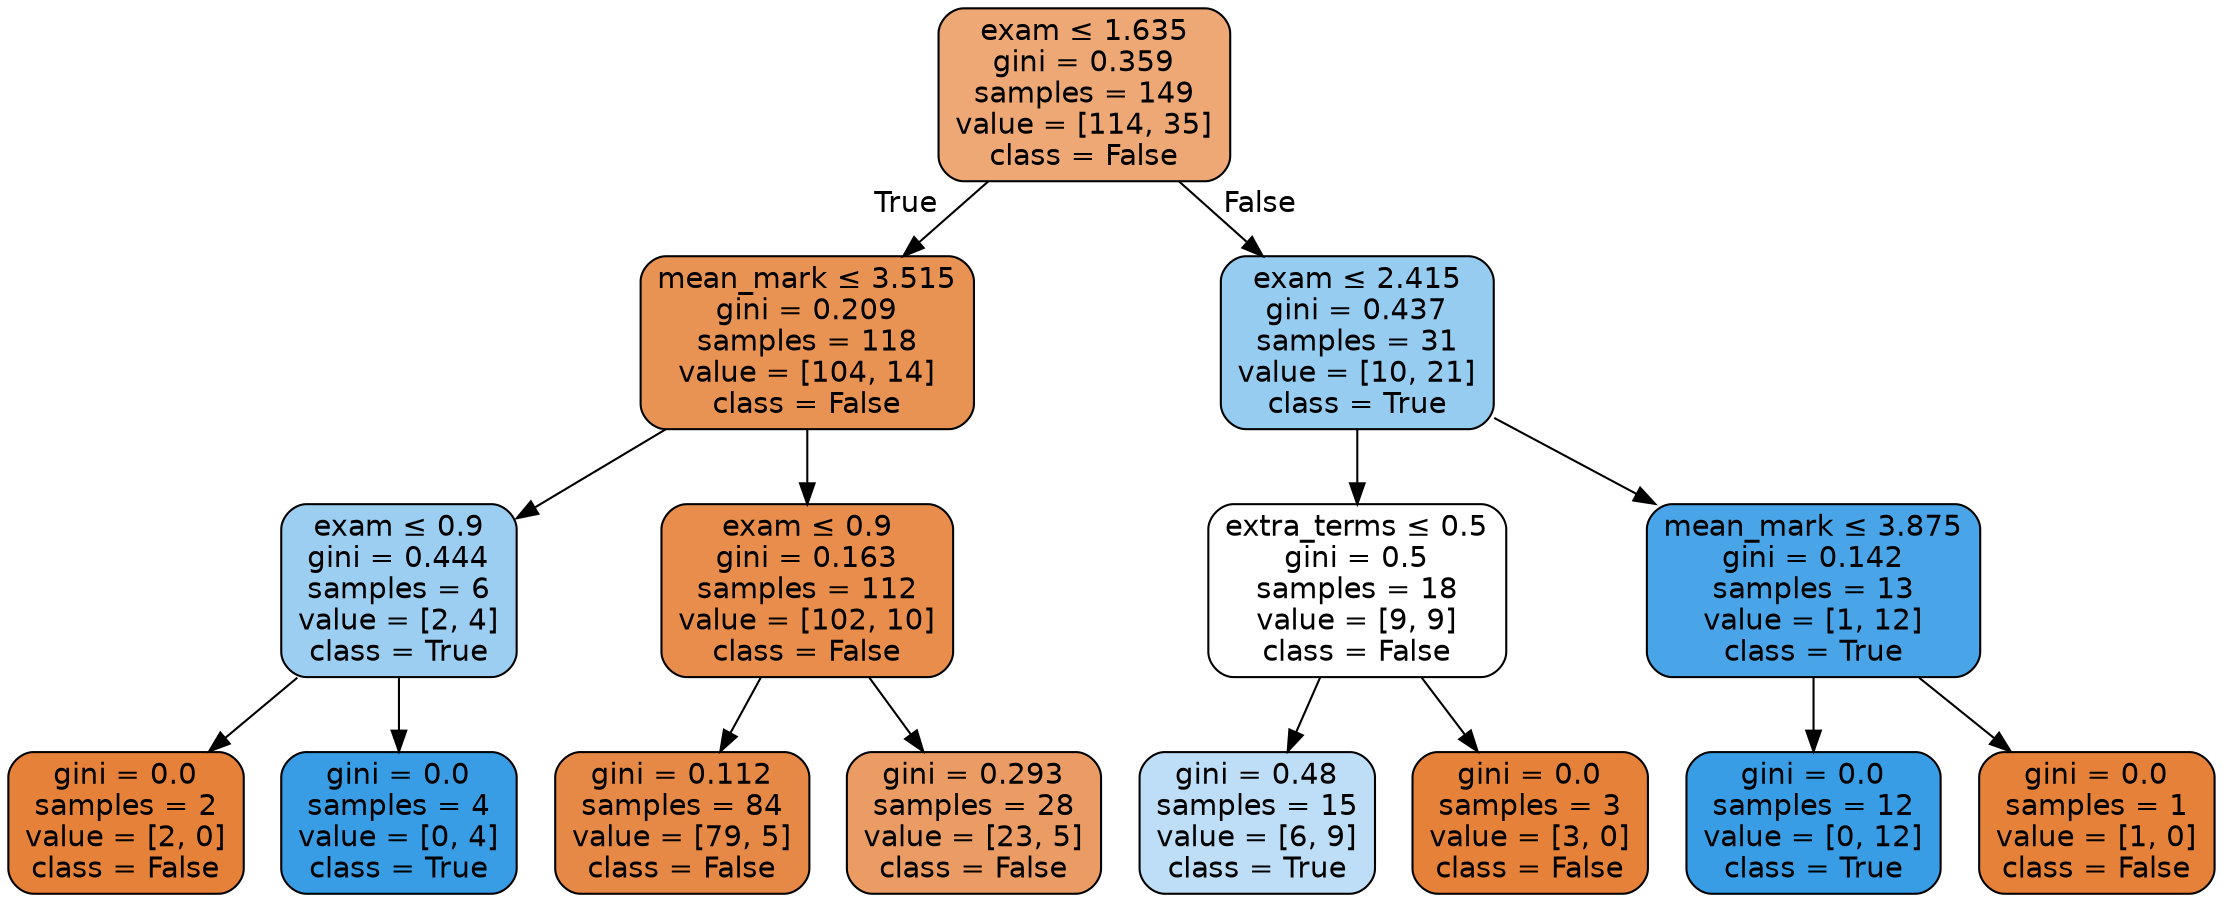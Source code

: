 digraph Tree {
node [shape=box, style="filled, rounded", color="black", fontname=helvetica] ;
edge [fontname=helvetica] ;
0 [label=<exam &le; 1.635<br/>gini = 0.359<br/>samples = 149<br/>value = [114, 35]<br/>class = False>, fillcolor="#eda876"] ;
1 [label=<mean_mark &le; 3.515<br/>gini = 0.209<br/>samples = 118<br/>value = [104, 14]<br/>class = False>, fillcolor="#e89254"] ;
0 -> 1 [labeldistance=2.5, labelangle=45, headlabel="True"] ;
2 [label=<exam &le; 0.9<br/>gini = 0.444<br/>samples = 6<br/>value = [2, 4]<br/>class = True>, fillcolor="#9ccef2"] ;
1 -> 2 ;
3 [label=<gini = 0.0<br/>samples = 2<br/>value = [2, 0]<br/>class = False>, fillcolor="#e58139"] ;
2 -> 3 ;
4 [label=<gini = 0.0<br/>samples = 4<br/>value = [0, 4]<br/>class = True>, fillcolor="#399de5"] ;
2 -> 4 ;
5 [label=<exam &le; 0.9<br/>gini = 0.163<br/>samples = 112<br/>value = [102, 10]<br/>class = False>, fillcolor="#e88d4c"] ;
1 -> 5 ;
6 [label=<gini = 0.112<br/>samples = 84<br/>value = [79, 5]<br/>class = False>, fillcolor="#e78946"] ;
5 -> 6 ;
7 [label=<gini = 0.293<br/>samples = 28<br/>value = [23, 5]<br/>class = False>, fillcolor="#eb9c64"] ;
5 -> 7 ;
8 [label=<exam &le; 2.415<br/>gini = 0.437<br/>samples = 31<br/>value = [10, 21]<br/>class = True>, fillcolor="#97ccf1"] ;
0 -> 8 [labeldistance=2.5, labelangle=-45, headlabel="False"] ;
9 [label=<extra_terms &le; 0.5<br/>gini = 0.5<br/>samples = 18<br/>value = [9, 9]<br/>class = False>, fillcolor="#ffffff"] ;
8 -> 9 ;
10 [label=<gini = 0.48<br/>samples = 15<br/>value = [6, 9]<br/>class = True>, fillcolor="#bddef6"] ;
9 -> 10 ;
11 [label=<gini = 0.0<br/>samples = 3<br/>value = [3, 0]<br/>class = False>, fillcolor="#e58139"] ;
9 -> 11 ;
12 [label=<mean_mark &le; 3.875<br/>gini = 0.142<br/>samples = 13<br/>value = [1, 12]<br/>class = True>, fillcolor="#49a5e7"] ;
8 -> 12 ;
13 [label=<gini = 0.0<br/>samples = 12<br/>value = [0, 12]<br/>class = True>, fillcolor="#399de5"] ;
12 -> 13 ;
14 [label=<gini = 0.0<br/>samples = 1<br/>value = [1, 0]<br/>class = False>, fillcolor="#e58139"] ;
12 -> 14 ;
}
